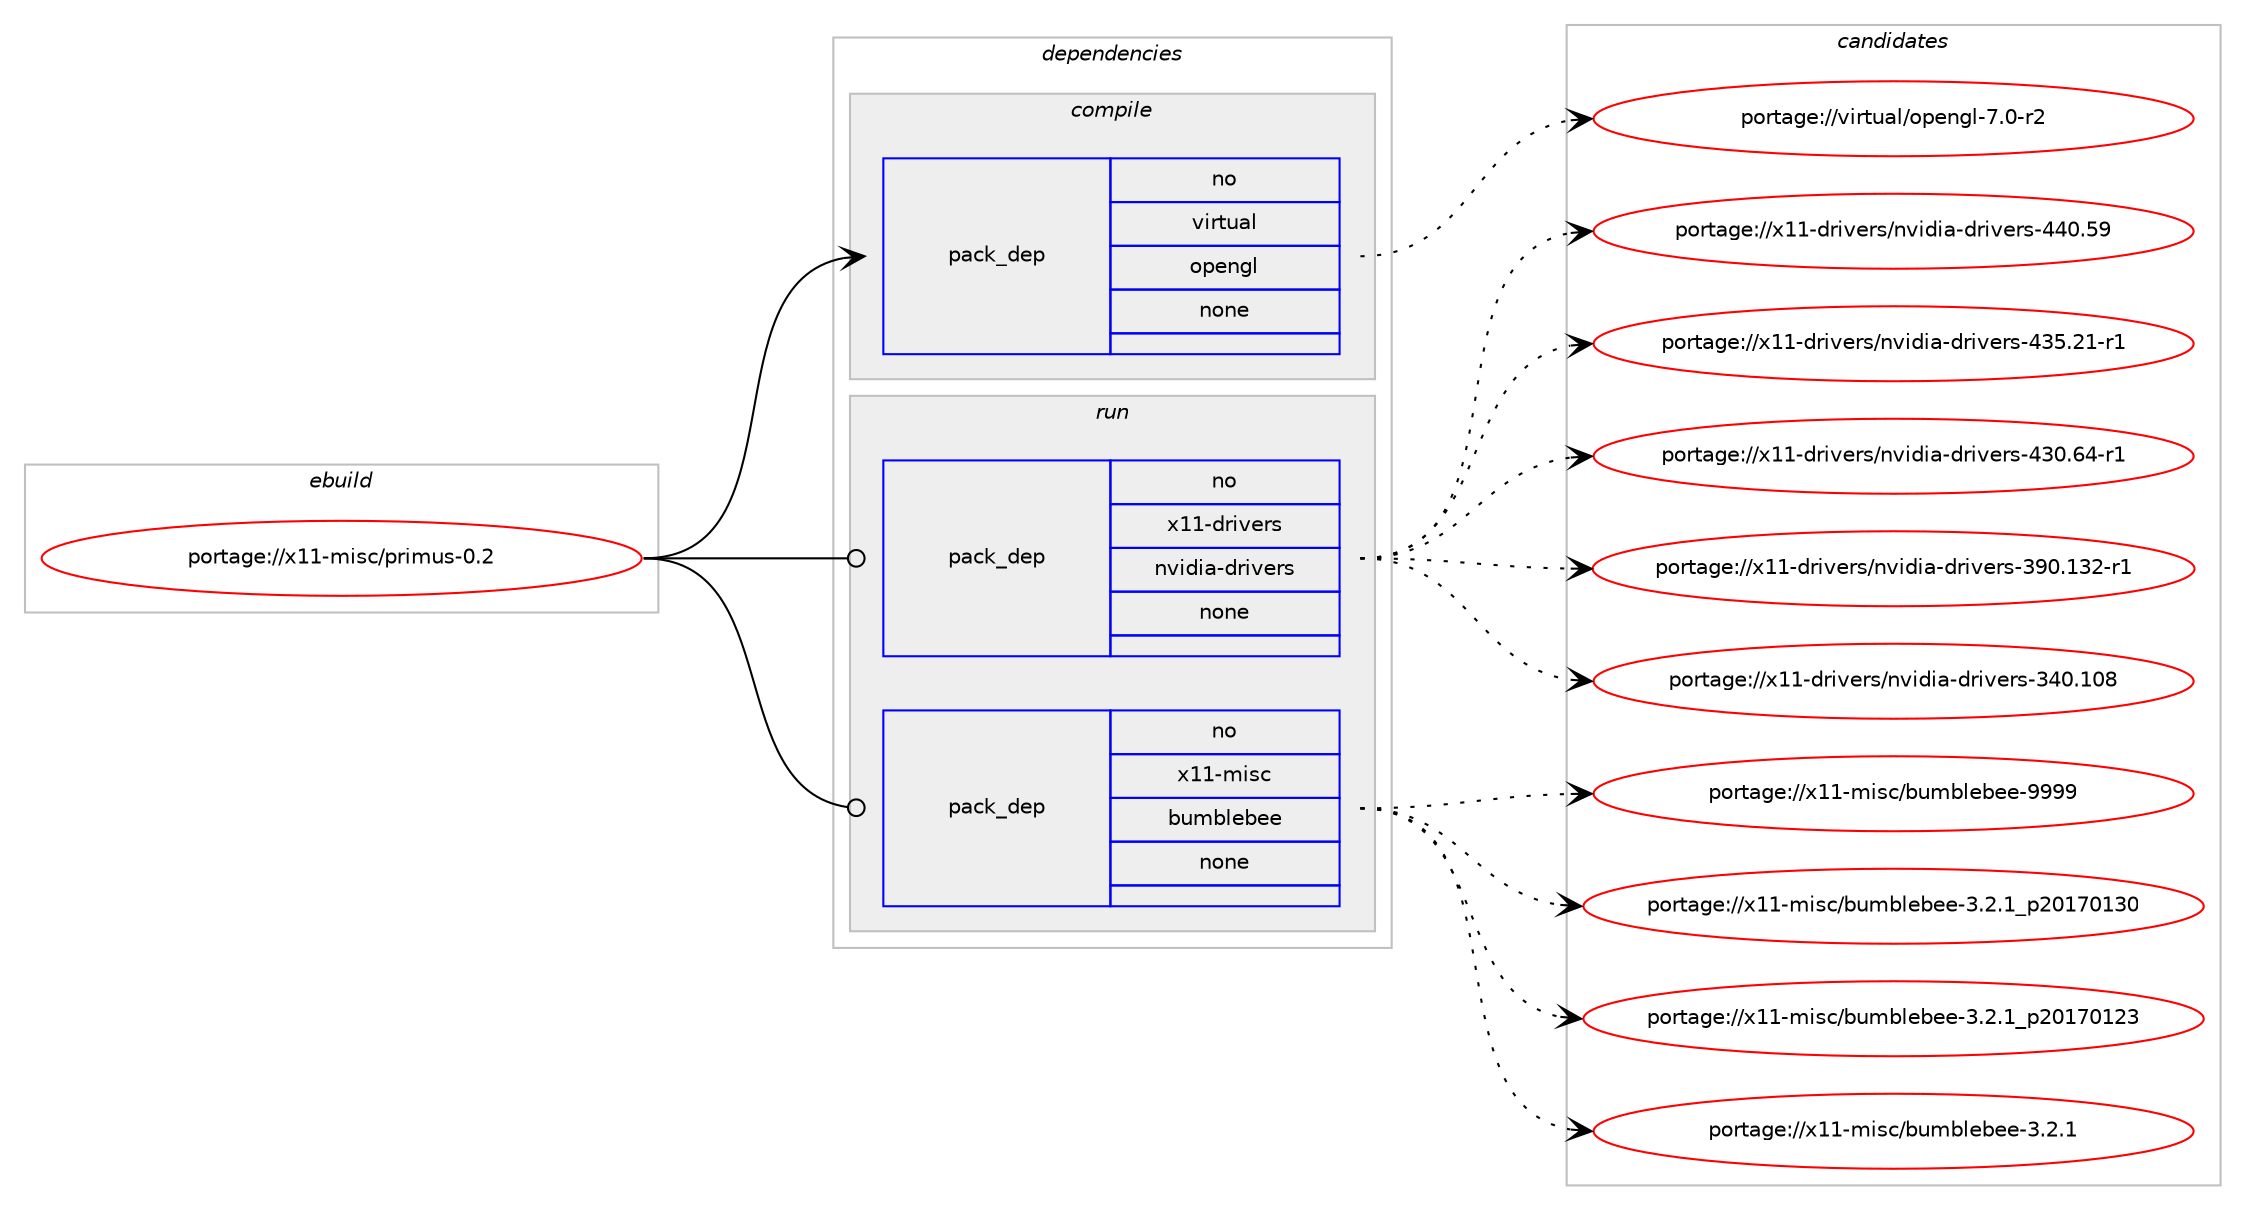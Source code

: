 digraph prolog {

# *************
# Graph options
# *************

newrank=true;
concentrate=true;
compound=true;
graph [rankdir=LR,fontname=Helvetica,fontsize=10,ranksep=1.5];#, ranksep=2.5, nodesep=0.2];
edge  [arrowhead=vee];
node  [fontname=Helvetica,fontsize=10];

# **********
# The ebuild
# **********

subgraph cluster_leftcol {
color=gray;
rank=same;
label=<<i>ebuild</i>>;
id [label="portage://x11-misc/primus-0.2", color=red, width=4, href="../x11-misc/primus-0.2.svg"];
}

# ****************
# The dependencies
# ****************

subgraph cluster_midcol {
color=gray;
label=<<i>dependencies</i>>;
subgraph cluster_compile {
fillcolor="#eeeeee";
style=filled;
label=<<i>compile</i>>;
subgraph pack9108 {
dependency10751 [label=<<TABLE BORDER="0" CELLBORDER="1" CELLSPACING="0" CELLPADDING="4" WIDTH="220"><TR><TD ROWSPAN="6" CELLPADDING="30">pack_dep</TD></TR><TR><TD WIDTH="110">no</TD></TR><TR><TD>virtual</TD></TR><TR><TD>opengl</TD></TR><TR><TD>none</TD></TR><TR><TD></TD></TR></TABLE>>, shape=none, color=blue];
}
id:e -> dependency10751:w [weight=20,style="solid",arrowhead="vee"];
}
subgraph cluster_compileandrun {
fillcolor="#eeeeee";
style=filled;
label=<<i>compile and run</i>>;
}
subgraph cluster_run {
fillcolor="#eeeeee";
style=filled;
label=<<i>run</i>>;
subgraph pack9109 {
dependency10752 [label=<<TABLE BORDER="0" CELLBORDER="1" CELLSPACING="0" CELLPADDING="4" WIDTH="220"><TR><TD ROWSPAN="6" CELLPADDING="30">pack_dep</TD></TR><TR><TD WIDTH="110">no</TD></TR><TR><TD>x11-drivers</TD></TR><TR><TD>nvidia-drivers</TD></TR><TR><TD>none</TD></TR><TR><TD></TD></TR></TABLE>>, shape=none, color=blue];
}
id:e -> dependency10752:w [weight=20,style="solid",arrowhead="odot"];
subgraph pack9110 {
dependency10753 [label=<<TABLE BORDER="0" CELLBORDER="1" CELLSPACING="0" CELLPADDING="4" WIDTH="220"><TR><TD ROWSPAN="6" CELLPADDING="30">pack_dep</TD></TR><TR><TD WIDTH="110">no</TD></TR><TR><TD>x11-misc</TD></TR><TR><TD>bumblebee</TD></TR><TR><TD>none</TD></TR><TR><TD></TD></TR></TABLE>>, shape=none, color=blue];
}
id:e -> dependency10753:w [weight=20,style="solid",arrowhead="odot"];
}
}

# **************
# The candidates
# **************

subgraph cluster_choices {
rank=same;
color=gray;
label=<<i>candidates</i>>;

subgraph choice9108 {
color=black;
nodesep=1;
choice1181051141161179710847111112101110103108455546484511450 [label="portage://virtual/opengl-7.0-r2", color=red, width=4,href="../virtual/opengl-7.0-r2.svg"];
dependency10751:e -> choice1181051141161179710847111112101110103108455546484511450:w [style=dotted,weight="100"];
}
subgraph choice9109 {
color=black;
nodesep=1;
choice12049494510011410511810111411547110118105100105974510011410511810111411545525248465357 [label="portage://x11-drivers/nvidia-drivers-440.59", color=red, width=4,href="../x11-drivers/nvidia-drivers-440.59.svg"];
choice120494945100114105118101114115471101181051001059745100114105118101114115455251534650494511449 [label="portage://x11-drivers/nvidia-drivers-435.21-r1", color=red, width=4,href="../x11-drivers/nvidia-drivers-435.21-r1.svg"];
choice120494945100114105118101114115471101181051001059745100114105118101114115455251484654524511449 [label="portage://x11-drivers/nvidia-drivers-430.64-r1", color=red, width=4,href="../x11-drivers/nvidia-drivers-430.64-r1.svg"];
choice12049494510011410511810111411547110118105100105974510011410511810111411545515748464951504511449 [label="portage://x11-drivers/nvidia-drivers-390.132-r1", color=red, width=4,href="../x11-drivers/nvidia-drivers-390.132-r1.svg"];
choice1204949451001141051181011141154711011810510010597451001141051181011141154551524846494856 [label="portage://x11-drivers/nvidia-drivers-340.108", color=red, width=4,href="../x11-drivers/nvidia-drivers-340.108.svg"];
dependency10752:e -> choice12049494510011410511810111411547110118105100105974510011410511810111411545525248465357:w [style=dotted,weight="100"];
dependency10752:e -> choice120494945100114105118101114115471101181051001059745100114105118101114115455251534650494511449:w [style=dotted,weight="100"];
dependency10752:e -> choice120494945100114105118101114115471101181051001059745100114105118101114115455251484654524511449:w [style=dotted,weight="100"];
dependency10752:e -> choice12049494510011410511810111411547110118105100105974510011410511810111411545515748464951504511449:w [style=dotted,weight="100"];
dependency10752:e -> choice1204949451001141051181011141154711011810510010597451001141051181011141154551524846494856:w [style=dotted,weight="100"];
}
subgraph choice9110 {
color=black;
nodesep=1;
choice12049494510910511599479811710998108101981011014557575757 [label="portage://x11-misc/bumblebee-9999", color=red, width=4,href="../x11-misc/bumblebee-9999.svg"];
choice1204949451091051159947981171099810810198101101455146504649951125048495548495148 [label="portage://x11-misc/bumblebee-3.2.1_p20170130", color=red, width=4,href="../x11-misc/bumblebee-3.2.1_p20170130.svg"];
choice1204949451091051159947981171099810810198101101455146504649951125048495548495051 [label="portage://x11-misc/bumblebee-3.2.1_p20170123", color=red, width=4,href="../x11-misc/bumblebee-3.2.1_p20170123.svg"];
choice1204949451091051159947981171099810810198101101455146504649 [label="portage://x11-misc/bumblebee-3.2.1", color=red, width=4,href="../x11-misc/bumblebee-3.2.1.svg"];
dependency10753:e -> choice12049494510910511599479811710998108101981011014557575757:w [style=dotted,weight="100"];
dependency10753:e -> choice1204949451091051159947981171099810810198101101455146504649951125048495548495148:w [style=dotted,weight="100"];
dependency10753:e -> choice1204949451091051159947981171099810810198101101455146504649951125048495548495051:w [style=dotted,weight="100"];
dependency10753:e -> choice1204949451091051159947981171099810810198101101455146504649:w [style=dotted,weight="100"];
}
}

}
